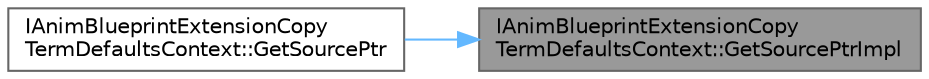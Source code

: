 digraph "IAnimBlueprintExtensionCopyTermDefaultsContext::GetSourcePtrImpl"
{
 // INTERACTIVE_SVG=YES
 // LATEX_PDF_SIZE
  bgcolor="transparent";
  edge [fontname=Helvetica,fontsize=10,labelfontname=Helvetica,labelfontsize=10];
  node [fontname=Helvetica,fontsize=10,shape=box,height=0.2,width=0.4];
  rankdir="RL";
  Node1 [id="Node000001",label="IAnimBlueprintExtensionCopy\lTermDefaultsContext::GetSourcePtrImpl",height=0.2,width=0.4,color="gray40", fillcolor="grey60", style="filled", fontcolor="black",tooltip=" "];
  Node1 -> Node2 [id="edge1_Node000001_Node000002",dir="back",color="steelblue1",style="solid",tooltip=" "];
  Node2 [id="Node000002",label="IAnimBlueprintExtensionCopy\lTermDefaultsContext::GetSourcePtr",height=0.2,width=0.4,color="grey40", fillcolor="white", style="filled",URL="$dd/dc5/classIAnimBlueprintExtensionCopyTermDefaultsContext.html#a69e90b1530cce4cd6e96cd249e3b54f5",tooltip=" "];
}
